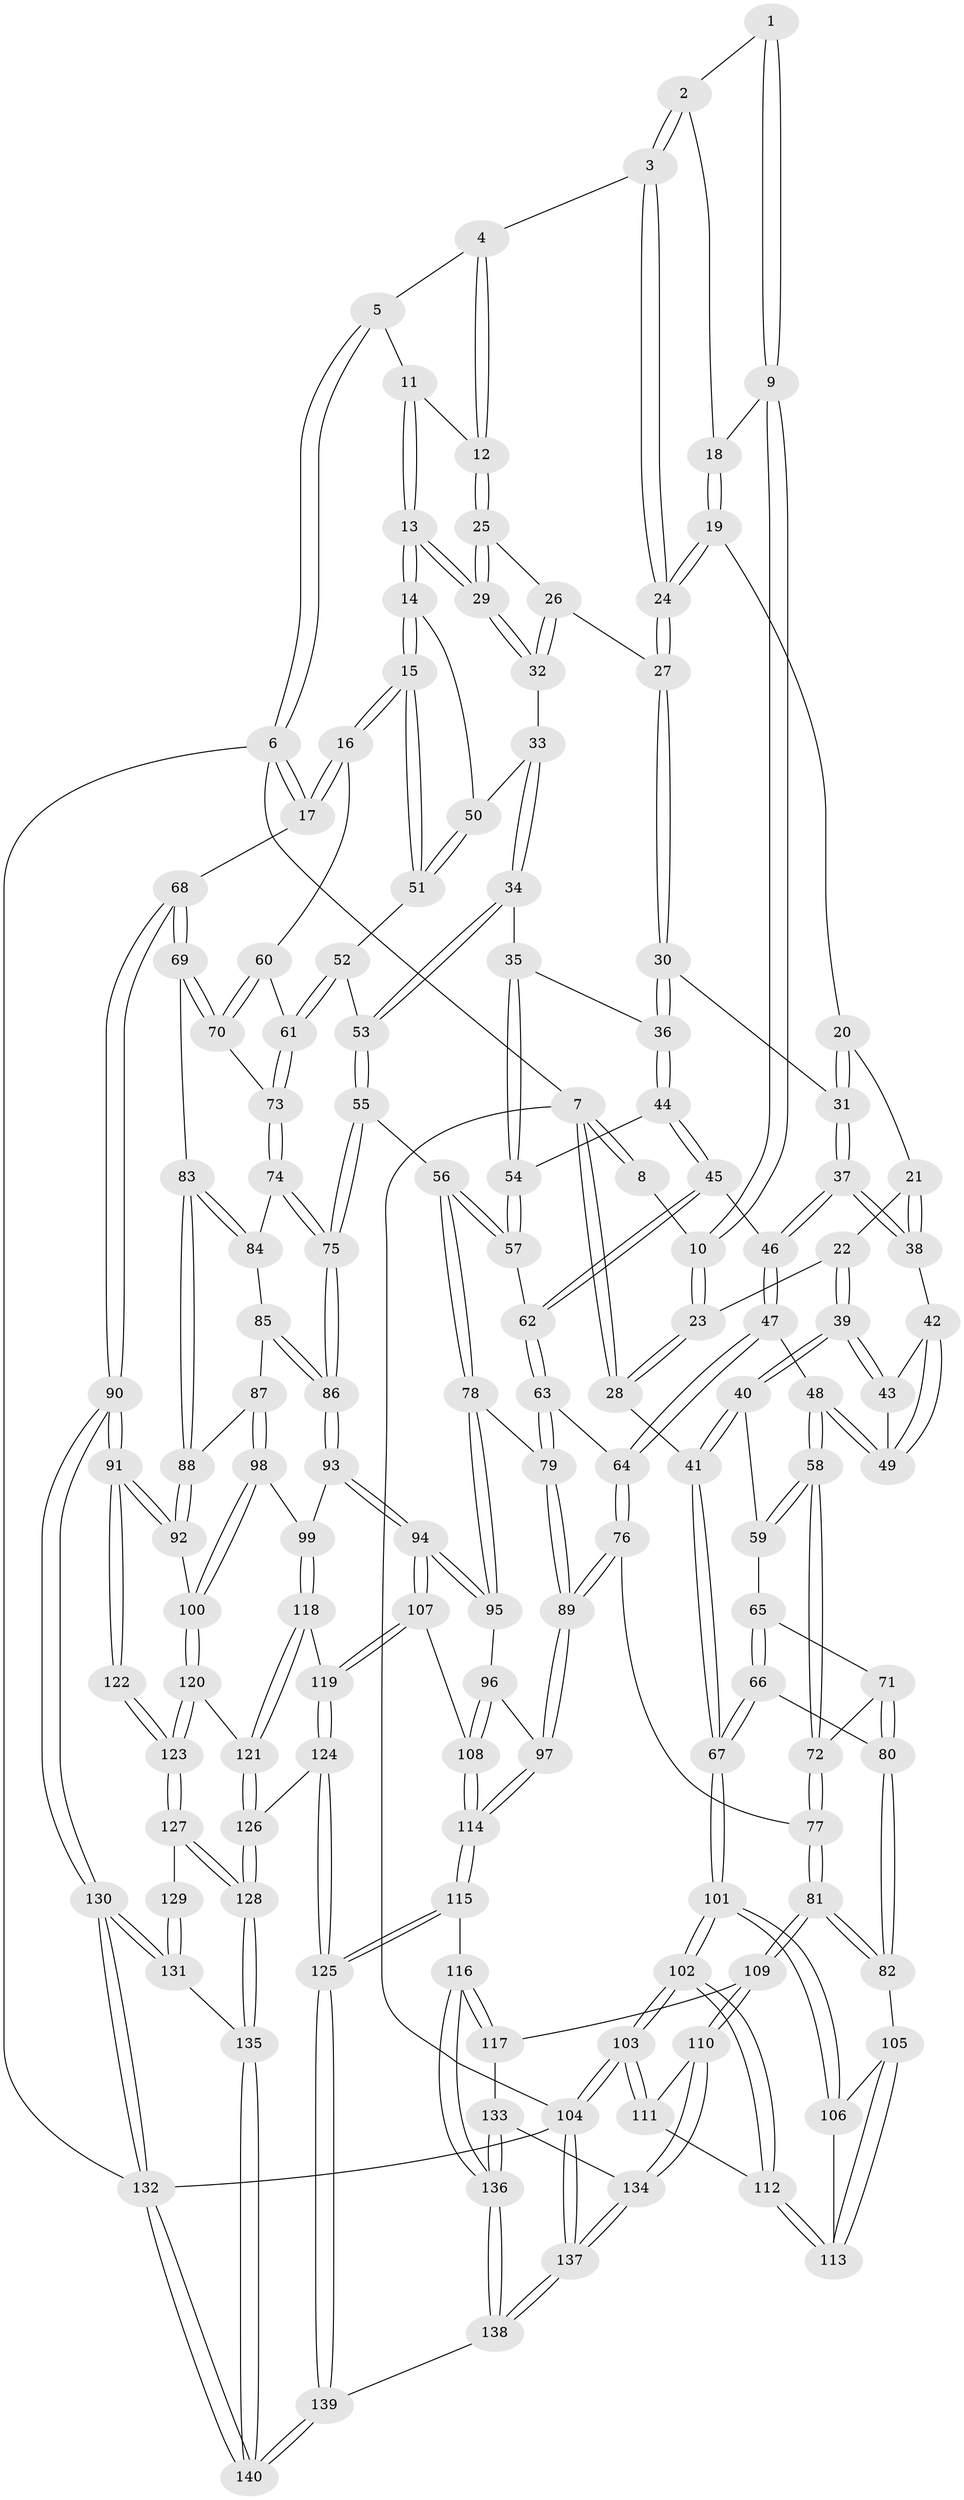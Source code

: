 // coarse degree distribution, {2: 0.023529411764705882, 4: 0.4, 6: 0.15294117647058825, 3: 0.12941176470588237, 5: 0.29411764705882354}
// Generated by graph-tools (version 1.1) at 2025/42/03/06/25 10:42:30]
// undirected, 140 vertices, 347 edges
graph export_dot {
graph [start="1"]
  node [color=gray90,style=filled];
  1 [pos="+0.26924597595129673+0"];
  2 [pos="+0.4298989012036014+0"];
  3 [pos="+0.46506727464733866+0"];
  4 [pos="+0.6422503428059052+0"];
  5 [pos="+0.8356160149032201+0"];
  6 [pos="+1+0"];
  7 [pos="+0+0"];
  8 [pos="+0.16879236266232328+0"];
  9 [pos="+0.22419870026434385+0.05959661656736646"];
  10 [pos="+0.18310660799017758+0.05813814518737765"];
  11 [pos="+0.8387979559836665+0"];
  12 [pos="+0.727610961065571+0.060655951464535375"];
  13 [pos="+0.9075730111989512+0.19930226658010555"];
  14 [pos="+0.9377654531576851+0.22089231857789868"];
  15 [pos="+0.9953431540107694+0.24864461295420484"];
  16 [pos="+1+0.255175024103261"];
  17 [pos="+1+0.22756881082143074"];
  18 [pos="+0.23429735157261344+0.06156749698421821"];
  19 [pos="+0.2914628165405886+0.12023185343297628"];
  20 [pos="+0.26566395572261825+0.15951964191523374"];
  21 [pos="+0.21074165844972398+0.19957164414408082"];
  22 [pos="+0.12431615554761259+0.19174250245720112"];
  23 [pos="+0.08488421074227041+0.14439423134092252"];
  24 [pos="+0.47311360940542185+0.047170545891926305"];
  25 [pos="+0.7252174759434935+0.10455189602819254"];
  26 [pos="+0.6239870045249443+0.1282155995298379"];
  27 [pos="+0.4947044122488141+0.09615313515212559"];
  28 [pos="+0+0"];
  29 [pos="+0.8745652226240999+0.189524443118812"];
  30 [pos="+0.4764118976044387+0.19786766709428105"];
  31 [pos="+0.3692679162192588+0.24054736219879447"];
  32 [pos="+0.6732339201280724+0.24255145176244242"];
  33 [pos="+0.6570712849512489+0.28822929980181305"];
  34 [pos="+0.6138792428734619+0.3228146025174024"];
  35 [pos="+0.5867213758015842+0.3176951775131211"];
  36 [pos="+0.49636116963122995+0.2578624951275861"];
  37 [pos="+0.31128874096554493+0.2933610082172619"];
  38 [pos="+0.27164596191362694+0.2821086159078532"];
  39 [pos="+0.1067077271391777+0.3307855513542914"];
  40 [pos="+0.05668873001877128+0.39198685768404967"];
  41 [pos="+0+0.43941607625999646"];
  42 [pos="+0.25191453772228395+0.3029913468839758"];
  43 [pos="+0.1297490731535188+0.3350629281040966"];
  44 [pos="+0.4445179348730153+0.3581561502761125"];
  45 [pos="+0.36968559061366735+0.41320043921981026"];
  46 [pos="+0.35425952332952343+0.41474105193367583"];
  47 [pos="+0.33198953085966154+0.43404971092481875"];
  48 [pos="+0.2678129540020497+0.4493489072680019"];
  49 [pos="+0.2276008289003334+0.3823776376020715"];
  50 [pos="+0.727411315948743+0.30845200733909"];
  51 [pos="+0.7292339575004256+0.40580768058459704"];
  52 [pos="+0.7282355828353363+0.40702851101855936"];
  53 [pos="+0.6814574615571743+0.43957124301294637"];
  54 [pos="+0.5318523921735171+0.4369782780227956"];
  55 [pos="+0.6616036681801066+0.5277525892198254"];
  56 [pos="+0.6527880241312977+0.5292722088781832"];
  57 [pos="+0.5382111660789939+0.46942488635813795"];
  58 [pos="+0.2523694514256022+0.46356162305461657"];
  59 [pos="+0.1026450408576803+0.4373679847706249"];
  60 [pos="+0.9477886084518795+0.3727368635819628"];
  61 [pos="+0.8600271430160449+0.46733004453945"];
  62 [pos="+0.46759245884698497+0.49575230022207284"];
  63 [pos="+0.4609258679088658+0.5209904779363255"];
  64 [pos="+0.36956229685912595+0.572245903986705"];
  65 [pos="+0.11180772528352648+0.48524187681266"];
  66 [pos="+0.046874230570376076+0.6120227712886426"];
  67 [pos="+0+0.5596337944572519"];
  68 [pos="+1+0.651528731869064"];
  69 [pos="+0.9531689900993778+0.581953918704834"];
  70 [pos="+0.9447600922832409+0.5590008149721183"];
  71 [pos="+0.15484800902240514+0.5411623457102737"];
  72 [pos="+0.2359127416186386+0.5242247498925894"];
  73 [pos="+0.8398910018863917+0.5047341436761559"];
  74 [pos="+0.8170164666027799+0.5311290133325535"];
  75 [pos="+0.7177590168466044+0.568738184730391"];
  76 [pos="+0.3431086527780232+0.6679329779363461"];
  77 [pos="+0.27827725075650783+0.669327147205301"];
  78 [pos="+0.5694327360654386+0.6053182120163214"];
  79 [pos="+0.5013465421874713+0.6151395315492107"];
  80 [pos="+0.10529008307674577+0.6414826140819637"];
  81 [pos="+0.2450905228585452+0.6891133520495833"];
  82 [pos="+0.13173625372043332+0.6725043005374944"];
  83 [pos="+0.9244672591042501+0.5978360730680444"];
  84 [pos="+0.8589204372757803+0.5715073253192463"];
  85 [pos="+0.8590654327591524+0.6149935536945884"];
  86 [pos="+0.7427522467595317+0.6678940454713026"];
  87 [pos="+0.8850652685169254+0.6508032150018306"];
  88 [pos="+0.9038296955376351+0.6453273591353932"];
  89 [pos="+0.4040254461934841+0.7014519860798774"];
  90 [pos="+1+0.7366238134763612"];
  91 [pos="+1+0.7532236776548971"];
  92 [pos="+0.9947349119258715+0.7443171527295412"];
  93 [pos="+0.745932791309717+0.6873365281482091"];
  94 [pos="+0.6445594674825695+0.7509916957570836"];
  95 [pos="+0.589442025566835+0.7198265572329611"];
  96 [pos="+0.5600047717486254+0.7282705086748055"];
  97 [pos="+0.4159230441553649+0.7238226506615707"];
  98 [pos="+0.8050932030182985+0.7139446924903093"];
  99 [pos="+0.7617366822599848+0.6997978134551521"];
  100 [pos="+0.8730596919070097+0.7737934101868553"];
  101 [pos="+0+0.6836006470932733"];
  102 [pos="+0+0.8694384551405814"];
  103 [pos="+0+1"];
  104 [pos="+0+1"];
  105 [pos="+0.1117352187545557+0.7061325820414246"];
  106 [pos="+0+0.7480485406639218"];
  107 [pos="+0.6371003768311818+0.8019196939990547"];
  108 [pos="+0.5365992954794684+0.8194194034252162"];
  109 [pos="+0.2360715579655806+0.7654707164762471"];
  110 [pos="+0.11400326482512564+0.8914568480319264"];
  111 [pos="+0.10342652963297891+0.8858347480854383"];
  112 [pos="+0.08911275517610098+0.8724420452172625"];
  113 [pos="+0.08407654845393898+0.8395640682090398"];
  114 [pos="+0.43463755928661085+0.8780113426442943"];
  115 [pos="+0.4344125170348265+0.8792348852293801"];
  116 [pos="+0.4187252814746014+0.881284836353984"];
  117 [pos="+0.3008771208051246+0.8798524439612059"];
  118 [pos="+0.7515164885511956+0.8257707852546339"];
  119 [pos="+0.645683325004664+0.8291065788357905"];
  120 [pos="+0.8613322496839543+0.8320143438581908"];
  121 [pos="+0.7702841272376985+0.8601298442663268"];
  122 [pos="+0.9970733450817274+0.8407104352436213"];
  123 [pos="+0.8888794154855729+0.8937670687314839"];
  124 [pos="+0.6427608445567178+0.9287306240099554"];
  125 [pos="+0.542970907013979+1"];
  126 [pos="+0.7525580138706902+0.9064247347698329"];
  127 [pos="+0.8887581395737618+0.900541775946768"];
  128 [pos="+0.8622645184392638+1"];
  129 [pos="+0.9646292869767682+0.9088385748436839"];
  130 [pos="+1+0.882195822411896"];
  131 [pos="+0.9988081115838019+0.94296075991738"];
  132 [pos="+1+1"];
  133 [pos="+0.2701977684818231+0.904424296481559"];
  134 [pos="+0.12238484844549002+0.9027793335702151"];
  135 [pos="+0.8647830441213195+1"];
  136 [pos="+0.2651143158852498+1"];
  137 [pos="+0.18813730858140823+1"];
  138 [pos="+0.18852395520466442+1"];
  139 [pos="+0.5490426399799165+1"];
  140 [pos="+0.8441333018812865+1"];
  1 -- 2;
  1 -- 9;
  1 -- 9;
  2 -- 3;
  2 -- 3;
  2 -- 18;
  3 -- 4;
  3 -- 24;
  3 -- 24;
  4 -- 5;
  4 -- 12;
  4 -- 12;
  5 -- 6;
  5 -- 6;
  5 -- 11;
  6 -- 7;
  6 -- 17;
  6 -- 17;
  6 -- 132;
  7 -- 8;
  7 -- 8;
  7 -- 28;
  7 -- 28;
  7 -- 104;
  8 -- 10;
  9 -- 10;
  9 -- 10;
  9 -- 18;
  10 -- 23;
  10 -- 23;
  11 -- 12;
  11 -- 13;
  11 -- 13;
  12 -- 25;
  12 -- 25;
  13 -- 14;
  13 -- 14;
  13 -- 29;
  13 -- 29;
  14 -- 15;
  14 -- 15;
  14 -- 50;
  15 -- 16;
  15 -- 16;
  15 -- 51;
  15 -- 51;
  16 -- 17;
  16 -- 17;
  16 -- 60;
  17 -- 68;
  18 -- 19;
  18 -- 19;
  19 -- 20;
  19 -- 24;
  19 -- 24;
  20 -- 21;
  20 -- 31;
  20 -- 31;
  21 -- 22;
  21 -- 38;
  21 -- 38;
  22 -- 23;
  22 -- 39;
  22 -- 39;
  23 -- 28;
  23 -- 28;
  24 -- 27;
  24 -- 27;
  25 -- 26;
  25 -- 29;
  25 -- 29;
  26 -- 27;
  26 -- 32;
  26 -- 32;
  27 -- 30;
  27 -- 30;
  28 -- 41;
  29 -- 32;
  29 -- 32;
  30 -- 31;
  30 -- 36;
  30 -- 36;
  31 -- 37;
  31 -- 37;
  32 -- 33;
  33 -- 34;
  33 -- 34;
  33 -- 50;
  34 -- 35;
  34 -- 53;
  34 -- 53;
  35 -- 36;
  35 -- 54;
  35 -- 54;
  36 -- 44;
  36 -- 44;
  37 -- 38;
  37 -- 38;
  37 -- 46;
  37 -- 46;
  38 -- 42;
  39 -- 40;
  39 -- 40;
  39 -- 43;
  39 -- 43;
  40 -- 41;
  40 -- 41;
  40 -- 59;
  41 -- 67;
  41 -- 67;
  42 -- 43;
  42 -- 49;
  42 -- 49;
  43 -- 49;
  44 -- 45;
  44 -- 45;
  44 -- 54;
  45 -- 46;
  45 -- 62;
  45 -- 62;
  46 -- 47;
  46 -- 47;
  47 -- 48;
  47 -- 64;
  47 -- 64;
  48 -- 49;
  48 -- 49;
  48 -- 58;
  48 -- 58;
  50 -- 51;
  50 -- 51;
  51 -- 52;
  52 -- 53;
  52 -- 61;
  52 -- 61;
  53 -- 55;
  53 -- 55;
  54 -- 57;
  54 -- 57;
  55 -- 56;
  55 -- 75;
  55 -- 75;
  56 -- 57;
  56 -- 57;
  56 -- 78;
  56 -- 78;
  57 -- 62;
  58 -- 59;
  58 -- 59;
  58 -- 72;
  58 -- 72;
  59 -- 65;
  60 -- 61;
  60 -- 70;
  60 -- 70;
  61 -- 73;
  61 -- 73;
  62 -- 63;
  62 -- 63;
  63 -- 64;
  63 -- 79;
  63 -- 79;
  64 -- 76;
  64 -- 76;
  65 -- 66;
  65 -- 66;
  65 -- 71;
  66 -- 67;
  66 -- 67;
  66 -- 80;
  67 -- 101;
  67 -- 101;
  68 -- 69;
  68 -- 69;
  68 -- 90;
  68 -- 90;
  69 -- 70;
  69 -- 70;
  69 -- 83;
  70 -- 73;
  71 -- 72;
  71 -- 80;
  71 -- 80;
  72 -- 77;
  72 -- 77;
  73 -- 74;
  73 -- 74;
  74 -- 75;
  74 -- 75;
  74 -- 84;
  75 -- 86;
  75 -- 86;
  76 -- 77;
  76 -- 89;
  76 -- 89;
  77 -- 81;
  77 -- 81;
  78 -- 79;
  78 -- 95;
  78 -- 95;
  79 -- 89;
  79 -- 89;
  80 -- 82;
  80 -- 82;
  81 -- 82;
  81 -- 82;
  81 -- 109;
  81 -- 109;
  82 -- 105;
  83 -- 84;
  83 -- 84;
  83 -- 88;
  83 -- 88;
  84 -- 85;
  85 -- 86;
  85 -- 86;
  85 -- 87;
  86 -- 93;
  86 -- 93;
  87 -- 88;
  87 -- 98;
  87 -- 98;
  88 -- 92;
  88 -- 92;
  89 -- 97;
  89 -- 97;
  90 -- 91;
  90 -- 91;
  90 -- 130;
  90 -- 130;
  91 -- 92;
  91 -- 92;
  91 -- 122;
  91 -- 122;
  92 -- 100;
  93 -- 94;
  93 -- 94;
  93 -- 99;
  94 -- 95;
  94 -- 95;
  94 -- 107;
  94 -- 107;
  95 -- 96;
  96 -- 97;
  96 -- 108;
  96 -- 108;
  97 -- 114;
  97 -- 114;
  98 -- 99;
  98 -- 100;
  98 -- 100;
  99 -- 118;
  99 -- 118;
  100 -- 120;
  100 -- 120;
  101 -- 102;
  101 -- 102;
  101 -- 106;
  101 -- 106;
  102 -- 103;
  102 -- 103;
  102 -- 112;
  102 -- 112;
  103 -- 104;
  103 -- 104;
  103 -- 111;
  103 -- 111;
  104 -- 137;
  104 -- 137;
  104 -- 132;
  105 -- 106;
  105 -- 113;
  105 -- 113;
  106 -- 113;
  107 -- 108;
  107 -- 119;
  107 -- 119;
  108 -- 114;
  108 -- 114;
  109 -- 110;
  109 -- 110;
  109 -- 117;
  110 -- 111;
  110 -- 134;
  110 -- 134;
  111 -- 112;
  112 -- 113;
  112 -- 113;
  114 -- 115;
  114 -- 115;
  115 -- 116;
  115 -- 125;
  115 -- 125;
  116 -- 117;
  116 -- 117;
  116 -- 136;
  116 -- 136;
  117 -- 133;
  118 -- 119;
  118 -- 121;
  118 -- 121;
  119 -- 124;
  119 -- 124;
  120 -- 121;
  120 -- 123;
  120 -- 123;
  121 -- 126;
  121 -- 126;
  122 -- 123;
  122 -- 123;
  123 -- 127;
  123 -- 127;
  124 -- 125;
  124 -- 125;
  124 -- 126;
  125 -- 139;
  125 -- 139;
  126 -- 128;
  126 -- 128;
  127 -- 128;
  127 -- 128;
  127 -- 129;
  128 -- 135;
  128 -- 135;
  129 -- 131;
  129 -- 131;
  130 -- 131;
  130 -- 131;
  130 -- 132;
  130 -- 132;
  131 -- 135;
  132 -- 140;
  132 -- 140;
  133 -- 134;
  133 -- 136;
  133 -- 136;
  134 -- 137;
  134 -- 137;
  135 -- 140;
  135 -- 140;
  136 -- 138;
  136 -- 138;
  137 -- 138;
  137 -- 138;
  138 -- 139;
  139 -- 140;
  139 -- 140;
}
